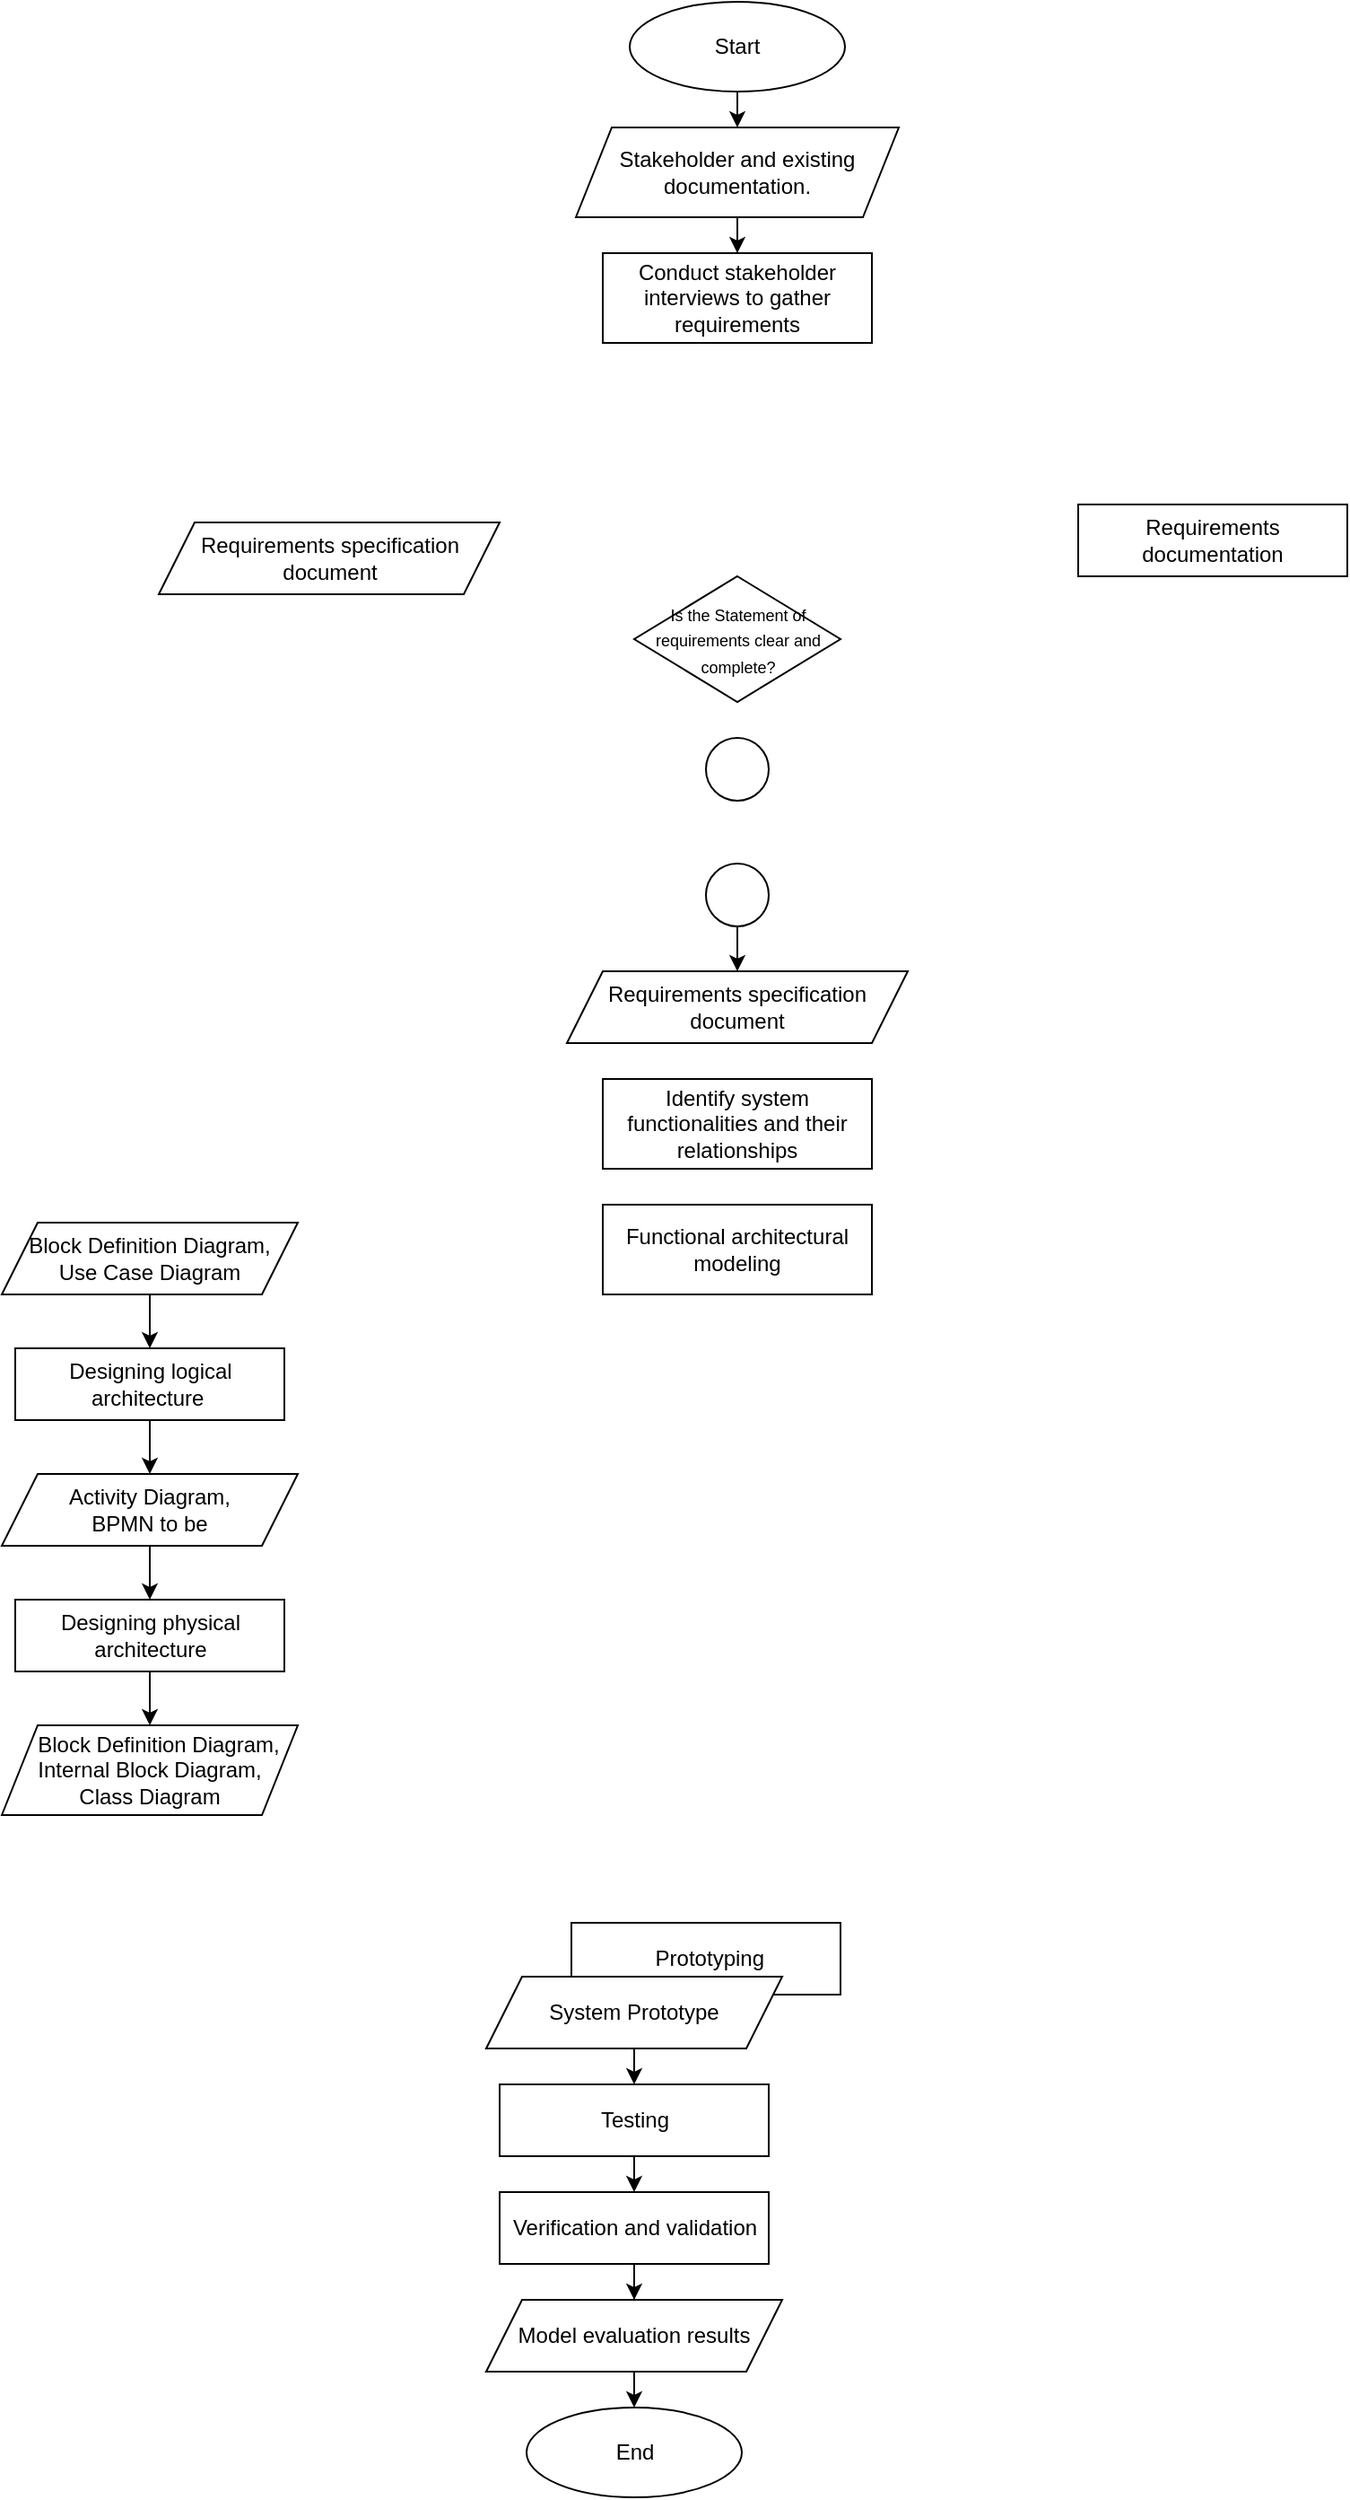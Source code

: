 <mxfile version="21.5.0" type="github">
  <diagram id="9HLhW9o5Pn7bnSsW2eLf" name="Page-1">
    <mxGraphModel dx="1050" dy="623" grid="1" gridSize="10" guides="1" tooltips="1" connect="1" arrows="1" fold="1" page="1" pageScale="1" pageWidth="850" pageHeight="1100" math="0" shadow="0">
      <root>
        <mxCell id="0" />
        <mxCell id="1" parent="0" />
        <mxCell id="hCjjelzhOeql4R-USYPA-4" style="edgeStyle=orthogonalEdgeStyle;rounded=0;orthogonalLoop=1;jettySize=auto;html=1;exitX=0.5;exitY=1;exitDx=0;exitDy=0;entryX=0.5;entryY=0;entryDx=0;entryDy=0;" edge="1" parent="1" source="5jKje8F0iwKBfb8MLztT-3" target="hCjjelzhOeql4R-USYPA-1">
          <mxGeometry relative="1" as="geometry" />
        </mxCell>
        <mxCell id="5jKje8F0iwKBfb8MLztT-3" value="Start" style="ellipse;whiteSpace=wrap;html=1;" parent="1" vertex="1">
          <mxGeometry x="380" y="10" width="120" height="50" as="geometry" />
        </mxCell>
        <mxCell id="5jKje8F0iwKBfb8MLztT-16" value="End" style="ellipse;whiteSpace=wrap;html=1;" parent="1" vertex="1">
          <mxGeometry x="322.5" y="1350" width="120" height="50" as="geometry" />
        </mxCell>
        <mxCell id="5jKje8F0iwKBfb8MLztT-20" value="Functional architectural modeling" style="rounded=0;whiteSpace=wrap;html=1;" parent="1" vertex="1">
          <mxGeometry x="365" y="680" width="150" height="50" as="geometry" />
        </mxCell>
        <mxCell id="tW3wjYKGY_-DUdyRMUnM-2" value="Conduct stakeholder interviews to gather requirements" style="rounded=0;whiteSpace=wrap;html=1;labelBorderColor=none;" parent="1" vertex="1">
          <mxGeometry x="365" y="150" width="150" height="50" as="geometry" />
        </mxCell>
        <mxCell id="YmFkH0KrsYM-fxtj9EKp-13" style="edgeStyle=orthogonalEdgeStyle;rounded=0;orthogonalLoop=1;jettySize=auto;html=1;exitX=0.5;exitY=1;exitDx=0;exitDy=0;entryX=0.5;entryY=0;entryDx=0;entryDy=0;" parent="1" source="tW3wjYKGY_-DUdyRMUnM-6" target="YmFkH0KrsYM-fxtj9EKp-3" edge="1">
          <mxGeometry relative="1" as="geometry" />
        </mxCell>
        <mxCell id="tW3wjYKGY_-DUdyRMUnM-6" value="Block Definition Diagram,&lt;br&gt;Use Case Diagram" style="shape=parallelogram;perimeter=parallelogramPerimeter;whiteSpace=wrap;html=1;fixedSize=1;" parent="1" vertex="1">
          <mxGeometry x="30" y="690" width="165" height="40" as="geometry" />
        </mxCell>
        <mxCell id="YmFkH0KrsYM-fxtj9EKp-15" style="edgeStyle=orthogonalEdgeStyle;rounded=0;orthogonalLoop=1;jettySize=auto;html=1;exitX=0.5;exitY=1;exitDx=0;exitDy=0;entryX=0.5;entryY=0;entryDx=0;entryDy=0;" parent="1" source="tW3wjYKGY_-DUdyRMUnM-8" target="tW3wjYKGY_-DUdyRMUnM-9" edge="1">
          <mxGeometry relative="1" as="geometry" />
        </mxCell>
        <mxCell id="tW3wjYKGY_-DUdyRMUnM-8" value="Activity Diagram,&lt;br&gt;BPMN to be" style="shape=parallelogram;perimeter=parallelogramPerimeter;whiteSpace=wrap;html=1;fixedSize=1;" parent="1" vertex="1">
          <mxGeometry x="30" y="830" width="165" height="40" as="geometry" />
        </mxCell>
        <mxCell id="YmFkH0KrsYM-fxtj9EKp-16" style="edgeStyle=orthogonalEdgeStyle;rounded=0;orthogonalLoop=1;jettySize=auto;html=1;exitX=0.5;exitY=1;exitDx=0;exitDy=0;entryX=0.5;entryY=0;entryDx=0;entryDy=0;" parent="1" source="tW3wjYKGY_-DUdyRMUnM-9" target="tW3wjYKGY_-DUdyRMUnM-10" edge="1">
          <mxGeometry relative="1" as="geometry" />
        </mxCell>
        <mxCell id="tW3wjYKGY_-DUdyRMUnM-9" value="Designing physical architecture" style="rounded=0;whiteSpace=wrap;html=1;" parent="1" vertex="1">
          <mxGeometry x="37.5" y="900" width="150" height="40" as="geometry" />
        </mxCell>
        <mxCell id="tW3wjYKGY_-DUdyRMUnM-10" value="&amp;nbsp; &amp;nbsp;Block Definition Diagram, Internal Block Diagram,&lt;br&gt;Class Diagram" style="shape=parallelogram;perimeter=parallelogramPerimeter;whiteSpace=wrap;html=1;fixedSize=1;" parent="1" vertex="1">
          <mxGeometry x="30" y="970" width="165" height="50" as="geometry" />
        </mxCell>
        <mxCell id="tW3wjYKGY_-DUdyRMUnM-25" style="edgeStyle=orthogonalEdgeStyle;rounded=0;orthogonalLoop=1;jettySize=auto;html=1;exitX=0.5;exitY=1;exitDx=0;exitDy=0;entryX=0.5;entryY=0;entryDx=0;entryDy=0;" parent="1" source="tW3wjYKGY_-DUdyRMUnM-11" edge="1">
          <mxGeometry relative="1" as="geometry">
            <mxPoint x="422.5" y="1140" as="targetPoint" />
          </mxGeometry>
        </mxCell>
        <mxCell id="tW3wjYKGY_-DUdyRMUnM-11" value="&amp;nbsp;Prototyping" style="rounded=0;whiteSpace=wrap;html=1;" parent="1" vertex="1">
          <mxGeometry x="347.5" y="1080" width="150" height="40" as="geometry" />
        </mxCell>
        <mxCell id="tW3wjYKGY_-DUdyRMUnM-26" style="edgeStyle=orthogonalEdgeStyle;rounded=0;orthogonalLoop=1;jettySize=auto;html=1;exitX=0.5;exitY=1;exitDx=0;exitDy=0;entryX=0.5;entryY=0;entryDx=0;entryDy=0;" parent="1" source="tW3wjYKGY_-DUdyRMUnM-12" target="tW3wjYKGY_-DUdyRMUnM-13" edge="1">
          <mxGeometry relative="1" as="geometry" />
        </mxCell>
        <mxCell id="tW3wjYKGY_-DUdyRMUnM-12" value="System Prototype" style="shape=parallelogram;perimeter=parallelogramPerimeter;whiteSpace=wrap;html=1;fixedSize=1;" parent="1" vertex="1">
          <mxGeometry x="300" y="1110" width="165" height="40" as="geometry" />
        </mxCell>
        <mxCell id="YmFkH0KrsYM-fxtj9EKp-11" style="edgeStyle=orthogonalEdgeStyle;rounded=0;orthogonalLoop=1;jettySize=auto;html=1;exitX=0.5;exitY=1;exitDx=0;exitDy=0;entryX=0.5;entryY=0;entryDx=0;entryDy=0;" parent="1" source="tW3wjYKGY_-DUdyRMUnM-13" target="YmFkH0KrsYM-fxtj9EKp-6" edge="1">
          <mxGeometry relative="1" as="geometry" />
        </mxCell>
        <mxCell id="tW3wjYKGY_-DUdyRMUnM-13" value="Testing" style="rounded=0;whiteSpace=wrap;html=1;" parent="1" vertex="1">
          <mxGeometry x="307.5" y="1170" width="150" height="40" as="geometry" />
        </mxCell>
        <mxCell id="tW3wjYKGY_-DUdyRMUnM-28" style="edgeStyle=orthogonalEdgeStyle;rounded=0;orthogonalLoop=1;jettySize=auto;html=1;exitX=0.5;exitY=1;exitDx=0;exitDy=0;entryX=0.5;entryY=0;entryDx=0;entryDy=0;" parent="1" source="tW3wjYKGY_-DUdyRMUnM-14" target="5jKje8F0iwKBfb8MLztT-16" edge="1">
          <mxGeometry relative="1" as="geometry" />
        </mxCell>
        <mxCell id="tW3wjYKGY_-DUdyRMUnM-14" value="Model evaluation results" style="shape=parallelogram;perimeter=parallelogramPerimeter;whiteSpace=wrap;html=1;fixedSize=1;" parent="1" vertex="1">
          <mxGeometry x="300" y="1290" width="165" height="40" as="geometry" />
        </mxCell>
        <mxCell id="YmFkH0KrsYM-fxtj9EKp-1" value="Requirements documentation" style="rounded=0;whiteSpace=wrap;html=1;" parent="1" vertex="1">
          <mxGeometry x="630" y="290" width="150" height="40" as="geometry" />
        </mxCell>
        <mxCell id="YmFkH0KrsYM-fxtj9EKp-2" value="&lt;div&gt;Requirements specification document&lt;br&gt;&lt;/div&gt;" style="shape=parallelogram;perimeter=parallelogramPerimeter;whiteSpace=wrap;html=1;fixedSize=1;" parent="1" vertex="1">
          <mxGeometry x="117.5" y="300" width="190" height="40" as="geometry" />
        </mxCell>
        <mxCell id="YmFkH0KrsYM-fxtj9EKp-14" style="edgeStyle=orthogonalEdgeStyle;rounded=0;orthogonalLoop=1;jettySize=auto;html=1;exitX=0.5;exitY=1;exitDx=0;exitDy=0;" parent="1" source="YmFkH0KrsYM-fxtj9EKp-3" target="tW3wjYKGY_-DUdyRMUnM-8" edge="1">
          <mxGeometry relative="1" as="geometry" />
        </mxCell>
        <mxCell id="YmFkH0KrsYM-fxtj9EKp-3" value="Designing logical architecture&amp;nbsp;" style="rounded=0;whiteSpace=wrap;html=1;" parent="1" vertex="1">
          <mxGeometry x="37.5" y="760" width="150" height="40" as="geometry" />
        </mxCell>
        <mxCell id="YmFkH0KrsYM-fxtj9EKp-12" style="edgeStyle=orthogonalEdgeStyle;rounded=0;orthogonalLoop=1;jettySize=auto;html=1;exitX=0.5;exitY=1;exitDx=0;exitDy=0;" parent="1" source="YmFkH0KrsYM-fxtj9EKp-6" target="tW3wjYKGY_-DUdyRMUnM-14" edge="1">
          <mxGeometry relative="1" as="geometry" />
        </mxCell>
        <mxCell id="YmFkH0KrsYM-fxtj9EKp-6" value="Verification and validation" style="rounded=0;whiteSpace=wrap;html=1;" parent="1" vertex="1">
          <mxGeometry x="307.5" y="1230" width="150" height="40" as="geometry" />
        </mxCell>
        <mxCell id="hCjjelzhOeql4R-USYPA-5" style="edgeStyle=orthogonalEdgeStyle;rounded=0;orthogonalLoop=1;jettySize=auto;html=1;exitX=0.5;exitY=1;exitDx=0;exitDy=0;" edge="1" parent="1" source="hCjjelzhOeql4R-USYPA-1" target="tW3wjYKGY_-DUdyRMUnM-2">
          <mxGeometry relative="1" as="geometry" />
        </mxCell>
        <mxCell id="hCjjelzhOeql4R-USYPA-1" value="&lt;div&gt;Stakeholder and existing documentation.&lt;br&gt;&lt;/div&gt;" style="shape=parallelogram;perimeter=parallelogramPerimeter;whiteSpace=wrap;html=1;fixedSize=1;" vertex="1" parent="1">
          <mxGeometry x="350" y="80" width="180" height="50" as="geometry" />
        </mxCell>
        <mxCell id="hCjjelzhOeql4R-USYPA-2" value="&lt;font style=&quot;font-size: 9px;&quot;&gt;Is the Statement of requirements clear and complete?&lt;/font&gt;" style="rhombus;whiteSpace=wrap;html=1;" vertex="1" parent="1">
          <mxGeometry x="382.5" y="330" width="115" height="70" as="geometry" />
        </mxCell>
        <mxCell id="hCjjelzhOeql4R-USYPA-10" value="" style="ellipse;whiteSpace=wrap;html=1;aspect=fixed;" vertex="1" parent="1">
          <mxGeometry x="422.5" y="420" width="35" height="35" as="geometry" />
        </mxCell>
        <mxCell id="hCjjelzhOeql4R-USYPA-14" style="edgeStyle=orthogonalEdgeStyle;rounded=0;orthogonalLoop=1;jettySize=auto;html=1;exitX=0.5;exitY=1;exitDx=0;exitDy=0;entryX=0.5;entryY=0;entryDx=0;entryDy=0;" edge="1" parent="1" source="hCjjelzhOeql4R-USYPA-12" target="hCjjelzhOeql4R-USYPA-13">
          <mxGeometry relative="1" as="geometry" />
        </mxCell>
        <mxCell id="hCjjelzhOeql4R-USYPA-12" value="" style="ellipse;whiteSpace=wrap;html=1;aspect=fixed;" vertex="1" parent="1">
          <mxGeometry x="422.5" y="490" width="35" height="35" as="geometry" />
        </mxCell>
        <mxCell id="hCjjelzhOeql4R-USYPA-13" value="&lt;div&gt;Requirements specification document&lt;br&gt;&lt;/div&gt;" style="shape=parallelogram;perimeter=parallelogramPerimeter;whiteSpace=wrap;html=1;fixedSize=1;" vertex="1" parent="1">
          <mxGeometry x="345" y="550" width="190" height="40" as="geometry" />
        </mxCell>
        <mxCell id="hCjjelzhOeql4R-USYPA-16" value=" Identify system functionalities and their relationships" style="rounded=0;whiteSpace=wrap;html=1;" vertex="1" parent="1">
          <mxGeometry x="365" y="610" width="150" height="50" as="geometry" />
        </mxCell>
      </root>
    </mxGraphModel>
  </diagram>
</mxfile>
